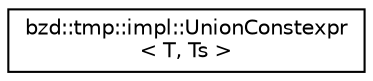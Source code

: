 digraph "Graphical Class Hierarchy"
{
  edge [fontname="Helvetica",fontsize="10",labelfontname="Helvetica",labelfontsize="10"];
  node [fontname="Helvetica",fontsize="10",shape=record];
  rankdir="LR";
  Node0 [label="bzd::tmp::impl::UnionConstexpr\l\< T, Ts \>",height=0.2,width=0.4,color="black", fillcolor="white", style="filled",URL="$unionbzd_1_1tmp_1_1impl_1_1UnionConstexpr.html"];
}
